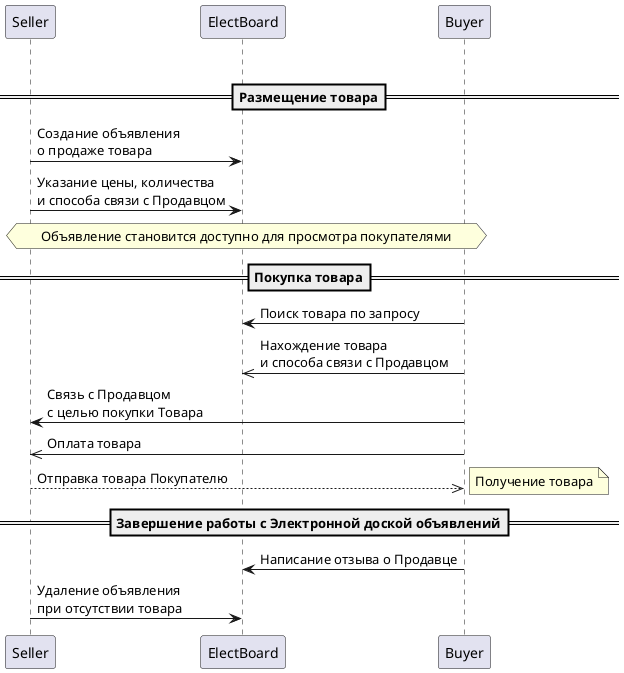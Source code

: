 @startuml SIA_13_PR3_2
participant Seller as S
participant ElectBoard as E
participant Buyer as B
|||
==Размещение товара==
S -> E: Создание объявления \nо продаже товара
S -> E: Указание цены, количества \nи способа связи с Продавцом
hnote across: Объявление становится доступно для просмотра покупателями
==Покупка товара==
B -> E: Поиск товара по запросу
B ->> E: Нахождение товара \nи способа связи с Продавцом
B -> S: Связь с Продавцом \nс целью покупки Товара
B ->> S: Оплата товара
S -->> B: Отправка товара Покупателю
note right: Получение товара
==Завершение работы с Электронной доской объявлений==
B -> E: Написание отзыва о Продавце
S -> E: Удаление объявления \nпри отсутствии товара
@enduml